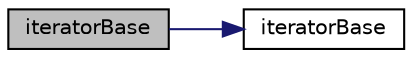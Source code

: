 digraph "iteratorBase"
{
  bgcolor="transparent";
  edge [fontname="Helvetica",fontsize="10",labelfontname="Helvetica",labelfontsize="10"];
  node [fontname="Helvetica",fontsize="10",shape=record];
  rankdir="LR";
  Node7 [label="iteratorBase",height=0.2,width=0.4,color="black", fillcolor="grey75", style="filled", fontcolor="black"];
  Node7 -> Node8 [color="midnightblue",fontsize="10",style="solid",fontname="Helvetica"];
  Node8 [label="iteratorBase",height=0.2,width=0.4,color="black",URL="$a26861.html#aaac009feacc7795b6481cb8fc6a6571e",tooltip="Construct null - equivalent to an &#39;end&#39; position. "];
}
